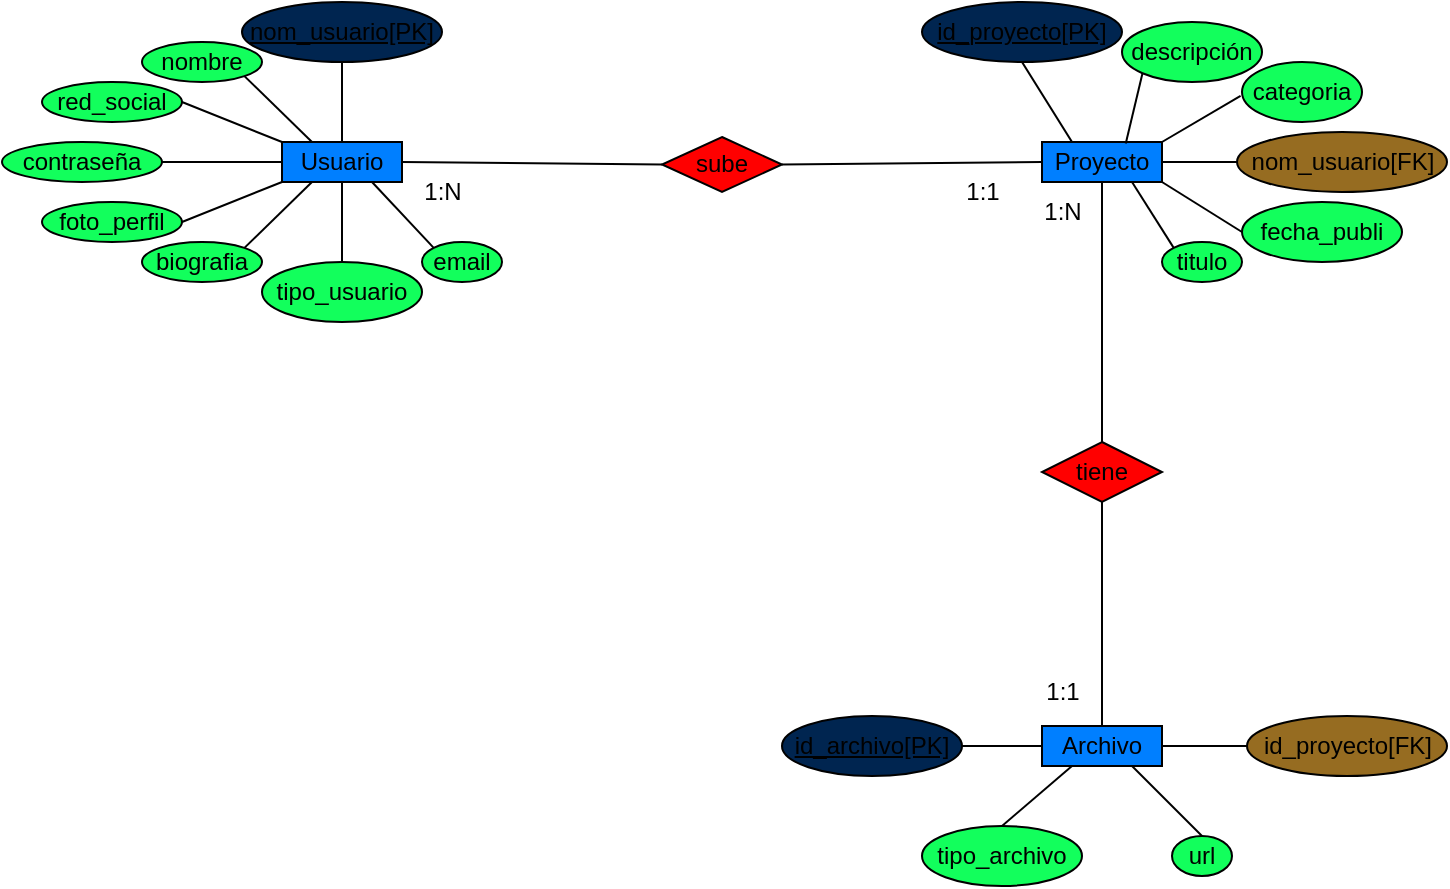 <mxfile version="26.2.2">
  <diagram name="Página-1" id="TnbXTrVnxQqt2jT1dhlX">
    <mxGraphModel dx="804" dy="644" grid="1" gridSize="10" guides="1" tooltips="1" connect="1" arrows="1" fold="1" page="1" pageScale="1" pageWidth="827" pageHeight="1169" math="0" shadow="0">
      <root>
        <mxCell id="0" />
        <mxCell id="1" parent="0" />
        <mxCell id="JfWupT9aOfTqp0W9InVs-1" value="Usuario" style="rounded=0;whiteSpace=wrap;html=1;fillColor=#007FFF;" parent="1" vertex="1">
          <mxGeometry x="180" y="110" width="60" height="20" as="geometry" />
        </mxCell>
        <mxCell id="JfWupT9aOfTqp0W9InVs-2" value="Proyecto" style="rounded=0;whiteSpace=wrap;html=1;fillColor=#007FFF;" parent="1" vertex="1">
          <mxGeometry x="560" y="110" width="60" height="20" as="geometry" />
        </mxCell>
        <mxCell id="JfWupT9aOfTqp0W9InVs-3" value="Archivo" style="rounded=0;whiteSpace=wrap;html=1;fillColor=#007FFF;" parent="1" vertex="1">
          <mxGeometry x="560" y="402" width="60" height="20" as="geometry" />
        </mxCell>
        <mxCell id="JfWupT9aOfTqp0W9InVs-4" value="&lt;u&gt;nom_usuario[PK]&lt;/u&gt;" style="ellipse;whiteSpace=wrap;html=1;fillColor=#002550;" parent="1" vertex="1">
          <mxGeometry x="160" y="40" width="100" height="30" as="geometry" />
        </mxCell>
        <mxCell id="JfWupT9aOfTqp0W9InVs-5" value="nombre" style="ellipse;whiteSpace=wrap;html=1;fillColor=#12FF5C;" parent="1" vertex="1">
          <mxGeometry x="110" y="60" width="60" height="20" as="geometry" />
        </mxCell>
        <mxCell id="JfWupT9aOfTqp0W9InVs-6" value="email" style="ellipse;whiteSpace=wrap;html=1;fillColor=#12FF5C;" parent="1" vertex="1">
          <mxGeometry x="250" y="160" width="40" height="20" as="geometry" />
        </mxCell>
        <mxCell id="JfWupT9aOfTqp0W9InVs-7" value="contraseña" style="ellipse;whiteSpace=wrap;html=1;fillColor=#12FF5C;" parent="1" vertex="1">
          <mxGeometry x="40" y="110" width="80" height="20" as="geometry" />
        </mxCell>
        <mxCell id="JfWupT9aOfTqp0W9InVs-8" value="tipo_usuario" style="ellipse;whiteSpace=wrap;html=1;fillColor=#12FF5C;" parent="1" vertex="1">
          <mxGeometry x="170" y="170" width="80" height="30" as="geometry" />
        </mxCell>
        <mxCell id="JfWupT9aOfTqp0W9InVs-9" value="foto_perfil" style="ellipse;whiteSpace=wrap;html=1;fillColor=#12FF5C;" parent="1" vertex="1">
          <mxGeometry x="60" y="140" width="70" height="20" as="geometry" />
        </mxCell>
        <mxCell id="JfWupT9aOfTqp0W9InVs-10" value="biografia" style="ellipse;whiteSpace=wrap;html=1;fillColor=#12FF5C;" parent="1" vertex="1">
          <mxGeometry x="110" y="160" width="60" height="20" as="geometry" />
        </mxCell>
        <mxCell id="JfWupT9aOfTqp0W9InVs-11" value="red_social" style="ellipse;whiteSpace=wrap;html=1;fillColor=#12FF5C;" parent="1" vertex="1">
          <mxGeometry x="60" y="80" width="70" height="20" as="geometry" />
        </mxCell>
        <mxCell id="JfWupT9aOfTqp0W9InVs-12" value="" style="endArrow=none;html=1;rounded=0;entryX=1;entryY=0.5;entryDx=0;entryDy=0;exitX=0;exitY=0.5;exitDx=0;exitDy=0;fillColor=#12FF5C;" parent="1" source="JfWupT9aOfTqp0W9InVs-1" target="JfWupT9aOfTqp0W9InVs-7" edge="1">
          <mxGeometry width="50" height="50" relative="1" as="geometry">
            <mxPoint x="140" y="160" as="sourcePoint" />
            <mxPoint x="190" y="110" as="targetPoint" />
          </mxGeometry>
        </mxCell>
        <mxCell id="JfWupT9aOfTqp0W9InVs-13" value="" style="endArrow=none;html=1;rounded=0;entryX=1;entryY=0.5;entryDx=0;entryDy=0;exitX=0;exitY=0;exitDx=0;exitDy=0;fillColor=#12FF5C;" parent="1" source="JfWupT9aOfTqp0W9InVs-1" target="JfWupT9aOfTqp0W9InVs-11" edge="1">
          <mxGeometry width="50" height="50" relative="1" as="geometry">
            <mxPoint x="190" y="130" as="sourcePoint" />
            <mxPoint x="130" y="130" as="targetPoint" />
          </mxGeometry>
        </mxCell>
        <mxCell id="JfWupT9aOfTqp0W9InVs-14" value="" style="endArrow=none;html=1;rounded=0;entryX=1;entryY=1;entryDx=0;entryDy=0;exitX=0.25;exitY=0;exitDx=0;exitDy=0;fillColor=#12FF5C;" parent="1" source="JfWupT9aOfTqp0W9InVs-1" target="JfWupT9aOfTqp0W9InVs-5" edge="1">
          <mxGeometry width="50" height="50" relative="1" as="geometry">
            <mxPoint x="200" y="140" as="sourcePoint" />
            <mxPoint x="140" y="140" as="targetPoint" />
          </mxGeometry>
        </mxCell>
        <mxCell id="JfWupT9aOfTqp0W9InVs-15" value="" style="endArrow=none;html=1;rounded=0;entryX=1;entryY=0.5;entryDx=0;entryDy=0;exitX=0;exitY=1;exitDx=0;exitDy=0;fillColor=#12FF5C;" parent="1" source="JfWupT9aOfTqp0W9InVs-1" target="JfWupT9aOfTqp0W9InVs-9" edge="1">
          <mxGeometry width="50" height="50" relative="1" as="geometry">
            <mxPoint x="210" y="150" as="sourcePoint" />
            <mxPoint x="150" y="150" as="targetPoint" />
          </mxGeometry>
        </mxCell>
        <mxCell id="JfWupT9aOfTqp0W9InVs-16" value="" style="endArrow=none;html=1;rounded=0;exitX=0.25;exitY=1;exitDx=0;exitDy=0;entryX=1;entryY=0;entryDx=0;entryDy=0;fillColor=#12FF5C;" parent="1" source="JfWupT9aOfTqp0W9InVs-1" target="JfWupT9aOfTqp0W9InVs-10" edge="1">
          <mxGeometry width="50" height="50" relative="1" as="geometry">
            <mxPoint x="220" y="160" as="sourcePoint" />
            <mxPoint x="170" y="150" as="targetPoint" />
          </mxGeometry>
        </mxCell>
        <mxCell id="JfWupT9aOfTqp0W9InVs-17" value="" style="endArrow=none;html=1;rounded=0;entryX=0.5;entryY=1;entryDx=0;entryDy=0;exitX=0.5;exitY=0;exitDx=0;exitDy=0;fillColor=#12FF5C;" parent="1" source="JfWupT9aOfTqp0W9InVs-8" target="JfWupT9aOfTqp0W9InVs-1" edge="1">
          <mxGeometry width="50" height="50" relative="1" as="geometry">
            <mxPoint x="240" y="149.88" as="sourcePoint" />
            <mxPoint x="180" y="149.88" as="targetPoint" />
          </mxGeometry>
        </mxCell>
        <mxCell id="JfWupT9aOfTqp0W9InVs-18" value="" style="endArrow=none;html=1;rounded=0;entryX=0.5;entryY=1;entryDx=0;entryDy=0;exitX=0.5;exitY=0;exitDx=0;exitDy=0;fillColor=#12FF5C;" parent="1" source="JfWupT9aOfTqp0W9InVs-1" target="JfWupT9aOfTqp0W9InVs-4" edge="1">
          <mxGeometry width="50" height="50" relative="1" as="geometry">
            <mxPoint x="270" y="80" as="sourcePoint" />
            <mxPoint x="210" y="80" as="targetPoint" />
          </mxGeometry>
        </mxCell>
        <mxCell id="JfWupT9aOfTqp0W9InVs-19" value="" style="endArrow=none;html=1;rounded=0;exitX=0;exitY=0;exitDx=0;exitDy=0;entryX=0.75;entryY=1;entryDx=0;entryDy=0;fillColor=#12FF5C;" parent="1" source="JfWupT9aOfTqp0W9InVs-6" target="JfWupT9aOfTqp0W9InVs-1" edge="1">
          <mxGeometry width="50" height="50" relative="1" as="geometry">
            <mxPoint x="290" y="140" as="sourcePoint" />
            <mxPoint x="230" y="140" as="targetPoint" />
          </mxGeometry>
        </mxCell>
        <mxCell id="JfWupT9aOfTqp0W9InVs-20" value="sube" style="rhombus;whiteSpace=wrap;html=1;fillColor=#FF0000;" parent="1" vertex="1">
          <mxGeometry x="370" y="107.5" width="60" height="27.5" as="geometry" />
        </mxCell>
        <mxCell id="JfWupT9aOfTqp0W9InVs-21" value="&lt;u&gt;id_proyecto[PK]&lt;/u&gt;" style="ellipse;whiteSpace=wrap;html=1;fillColor=#002550;" parent="1" vertex="1">
          <mxGeometry x="500" y="40" width="100" height="30" as="geometry" />
        </mxCell>
        <mxCell id="JfWupT9aOfTqp0W9InVs-22" value="nom_usuario[FK]" style="ellipse;whiteSpace=wrap;html=1;fillColor=#966C21;" parent="1" vertex="1">
          <mxGeometry x="657.5" y="105" width="105" height="30" as="geometry" />
        </mxCell>
        <mxCell id="JfWupT9aOfTqp0W9InVs-23" value="titulo" style="ellipse;whiteSpace=wrap;html=1;fillColor=#12FF5C;" parent="1" vertex="1">
          <mxGeometry x="620" y="160" width="40" height="20" as="geometry" />
        </mxCell>
        <mxCell id="JfWupT9aOfTqp0W9InVs-24" value="descripción" style="ellipse;whiteSpace=wrap;html=1;fillColor=#12FF5C;" parent="1" vertex="1">
          <mxGeometry x="600" y="50" width="70" height="30" as="geometry" />
        </mxCell>
        <mxCell id="JfWupT9aOfTqp0W9InVs-25" value="categoria" style="ellipse;whiteSpace=wrap;html=1;fillColor=#12FF5C;" parent="1" vertex="1">
          <mxGeometry x="660" y="70" width="60" height="30" as="geometry" />
        </mxCell>
        <mxCell id="JfWupT9aOfTqp0W9InVs-26" value="fecha_publi" style="ellipse;whiteSpace=wrap;html=1;fillColor=#12FF5C;" parent="1" vertex="1">
          <mxGeometry x="660" y="140" width="80" height="30" as="geometry" />
        </mxCell>
        <mxCell id="JfWupT9aOfTqp0W9InVs-27" value="" style="endArrow=none;html=1;rounded=0;entryX=0;entryY=0;entryDx=0;entryDy=0;exitX=0.75;exitY=1;exitDx=0;exitDy=0;fillColor=#12FF5C;" parent="1" source="JfWupT9aOfTqp0W9InVs-2" target="JfWupT9aOfTqp0W9InVs-23" edge="1">
          <mxGeometry width="50" height="50" relative="1" as="geometry">
            <mxPoint x="570" y="180" as="sourcePoint" />
            <mxPoint x="620" y="130" as="targetPoint" />
          </mxGeometry>
        </mxCell>
        <mxCell id="JfWupT9aOfTqp0W9InVs-28" value="" style="endArrow=none;html=1;rounded=0;exitX=0;exitY=0.5;exitDx=0;exitDy=0;entryX=1;entryY=1;entryDx=0;entryDy=0;fillColor=#12FF5C;" parent="1" source="JfWupT9aOfTqp0W9InVs-26" target="JfWupT9aOfTqp0W9InVs-2" edge="1">
          <mxGeometry width="50" height="50" relative="1" as="geometry">
            <mxPoint x="630" y="150" as="sourcePoint" />
            <mxPoint x="680" y="100" as="targetPoint" />
          </mxGeometry>
        </mxCell>
        <mxCell id="JfWupT9aOfTqp0W9InVs-29" value="" style="endArrow=none;html=1;rounded=0;entryX=0;entryY=0.5;entryDx=0;entryDy=0;exitX=1;exitY=0.5;exitDx=0;exitDy=0;fillColor=#12FF5C;" parent="1" source="JfWupT9aOfTqp0W9InVs-2" target="JfWupT9aOfTqp0W9InVs-22" edge="1">
          <mxGeometry width="50" height="50" relative="1" as="geometry">
            <mxPoint x="630" y="150" as="sourcePoint" />
            <mxPoint x="680" y="100" as="targetPoint" />
          </mxGeometry>
        </mxCell>
        <mxCell id="JfWupT9aOfTqp0W9InVs-30" value="" style="endArrow=none;html=1;rounded=0;entryX=-0.012;entryY=0.565;entryDx=0;entryDy=0;entryPerimeter=0;exitX=1;exitY=0;exitDx=0;exitDy=0;fillColor=#12FF5C;" parent="1" source="JfWupT9aOfTqp0W9InVs-2" target="JfWupT9aOfTqp0W9InVs-25" edge="1">
          <mxGeometry width="50" height="50" relative="1" as="geometry">
            <mxPoint x="630" y="150" as="sourcePoint" />
            <mxPoint x="680" y="100" as="targetPoint" />
          </mxGeometry>
        </mxCell>
        <mxCell id="JfWupT9aOfTqp0W9InVs-31" value="" style="endArrow=none;html=1;rounded=0;entryX=0;entryY=1;entryDx=0;entryDy=0;exitX=0.698;exitY=0.039;exitDx=0;exitDy=0;exitPerimeter=0;fillColor=#12FF5C;" parent="1" source="JfWupT9aOfTqp0W9InVs-2" target="JfWupT9aOfTqp0W9InVs-24" edge="1">
          <mxGeometry width="50" height="50" relative="1" as="geometry">
            <mxPoint x="610" y="140" as="sourcePoint" />
            <mxPoint x="660" y="90" as="targetPoint" />
          </mxGeometry>
        </mxCell>
        <mxCell id="JfWupT9aOfTqp0W9InVs-32" value="" style="endArrow=none;html=1;rounded=0;entryX=0.5;entryY=1;entryDx=0;entryDy=0;exitX=0.25;exitY=0;exitDx=0;exitDy=0;fillColor=#12FF5C;" parent="1" source="JfWupT9aOfTqp0W9InVs-2" target="JfWupT9aOfTqp0W9InVs-21" edge="1">
          <mxGeometry width="50" height="50" relative="1" as="geometry">
            <mxPoint x="580" y="130" as="sourcePoint" />
            <mxPoint x="630" y="80" as="targetPoint" />
          </mxGeometry>
        </mxCell>
        <mxCell id="JfWupT9aOfTqp0W9InVs-33" value="" style="endArrow=none;html=1;rounded=0;exitX=1;exitY=0.5;exitDx=0;exitDy=0;entryX=0;entryY=0.5;entryDx=0;entryDy=0;" parent="1" source="JfWupT9aOfTqp0W9InVs-1" target="JfWupT9aOfTqp0W9InVs-20" edge="1">
          <mxGeometry width="50" height="50" relative="1" as="geometry">
            <mxPoint x="440" y="130" as="sourcePoint" />
            <mxPoint x="490" y="80" as="targetPoint" />
          </mxGeometry>
        </mxCell>
        <mxCell id="JfWupT9aOfTqp0W9InVs-34" value="" style="endArrow=none;html=1;rounded=0;exitX=1;exitY=0.5;exitDx=0;exitDy=0;entryX=0;entryY=0.5;entryDx=0;entryDy=0;" parent="1" source="JfWupT9aOfTqp0W9InVs-20" target="JfWupT9aOfTqp0W9InVs-2" edge="1">
          <mxGeometry width="50" height="50" relative="1" as="geometry">
            <mxPoint x="400" y="130" as="sourcePoint" />
            <mxPoint x="450" y="80" as="targetPoint" />
          </mxGeometry>
        </mxCell>
        <mxCell id="JfWupT9aOfTqp0W9InVs-38" value="&lt;u&gt;id_archivo[PK]&lt;/u&gt;" style="ellipse;whiteSpace=wrap;html=1;fillColor=#002550;" parent="1" vertex="1">
          <mxGeometry x="430" y="397" width="90" height="30" as="geometry" />
        </mxCell>
        <mxCell id="JfWupT9aOfTqp0W9InVs-39" value="id_proyecto[FK]" style="ellipse;whiteSpace=wrap;html=1;fillColor=#966C21;" parent="1" vertex="1">
          <mxGeometry x="662.5" y="397" width="100" height="30" as="geometry" />
        </mxCell>
        <mxCell id="JfWupT9aOfTqp0W9InVs-40" value="tipo_archivo" style="ellipse;whiteSpace=wrap;html=1;fillColor=#12FF5C;" parent="1" vertex="1">
          <mxGeometry x="500" y="452" width="80" height="30" as="geometry" />
        </mxCell>
        <mxCell id="JfWupT9aOfTqp0W9InVs-41" value="url" style="ellipse;whiteSpace=wrap;html=1;fillColor=#12FF5C;" parent="1" vertex="1">
          <mxGeometry x="625" y="457" width="30" height="20" as="geometry" />
        </mxCell>
        <mxCell id="JfWupT9aOfTqp0W9InVs-42" value="" style="endArrow=none;html=1;rounded=0;entryX=1;entryY=0.5;entryDx=0;entryDy=0;exitX=0;exitY=0.5;exitDx=0;exitDy=0;fillColor=#12FF5C;" parent="1" source="JfWupT9aOfTqp0W9InVs-3" target="JfWupT9aOfTqp0W9InVs-38" edge="1">
          <mxGeometry width="50" height="50" relative="1" as="geometry">
            <mxPoint x="570" y="452" as="sourcePoint" />
            <mxPoint x="620" y="402" as="targetPoint" />
          </mxGeometry>
        </mxCell>
        <mxCell id="JfWupT9aOfTqp0W9InVs-43" value="" style="endArrow=none;html=1;rounded=0;exitX=0.5;exitY=0;exitDx=0;exitDy=0;entryX=0.25;entryY=1;entryDx=0;entryDy=0;fillColor=#12FF5C;" parent="1" source="JfWupT9aOfTqp0W9InVs-40" target="JfWupT9aOfTqp0W9InVs-3" edge="1">
          <mxGeometry width="50" height="50" relative="1" as="geometry">
            <mxPoint x="520" y="472" as="sourcePoint" />
            <mxPoint x="570" y="422" as="targetPoint" />
          </mxGeometry>
        </mxCell>
        <mxCell id="JfWupT9aOfTqp0W9InVs-44" value="" style="endArrow=none;html=1;rounded=0;entryX=0.75;entryY=1;entryDx=0;entryDy=0;exitX=0.5;exitY=0;exitDx=0;exitDy=0;fillColor=#12FF5C;" parent="1" source="JfWupT9aOfTqp0W9InVs-41" target="JfWupT9aOfTqp0W9InVs-3" edge="1">
          <mxGeometry width="50" height="50" relative="1" as="geometry">
            <mxPoint x="600" y="482" as="sourcePoint" />
            <mxPoint x="650" y="432" as="targetPoint" />
          </mxGeometry>
        </mxCell>
        <mxCell id="JfWupT9aOfTqp0W9InVs-45" value="" style="endArrow=none;html=1;rounded=0;exitX=1;exitY=0.5;exitDx=0;exitDy=0;entryX=0;entryY=0.5;entryDx=0;entryDy=0;fillColor=#12FF5C;" parent="1" source="JfWupT9aOfTqp0W9InVs-3" target="JfWupT9aOfTqp0W9InVs-39" edge="1">
          <mxGeometry width="50" height="50" relative="1" as="geometry">
            <mxPoint x="630" y="422" as="sourcePoint" />
            <mxPoint x="680" y="372" as="targetPoint" />
          </mxGeometry>
        </mxCell>
        <mxCell id="JfWupT9aOfTqp0W9InVs-46" value="1:N" style="text;html=1;align=center;verticalAlign=middle;resizable=0;points=[];autosize=1;strokeColor=none;fillColor=none;" parent="1" vertex="1">
          <mxGeometry x="240" y="120" width="40" height="30" as="geometry" />
        </mxCell>
        <mxCell id="JfWupT9aOfTqp0W9InVs-47" value="1:1" style="text;html=1;align=center;verticalAlign=middle;resizable=0;points=[];autosize=1;strokeColor=none;fillColor=none;" parent="1" vertex="1">
          <mxGeometry x="510" y="120" width="40" height="30" as="geometry" />
        </mxCell>
        <mxCell id="JfWupT9aOfTqp0W9InVs-48" value="1:N" style="text;html=1;align=center;verticalAlign=middle;resizable=0;points=[];autosize=1;strokeColor=none;fillColor=none;" parent="1" vertex="1">
          <mxGeometry x="550" y="130" width="40" height="30" as="geometry" />
        </mxCell>
        <mxCell id="JfWupT9aOfTqp0W9InVs-50" value="1:1" style="text;html=1;align=center;verticalAlign=middle;resizable=0;points=[];autosize=1;strokeColor=none;fillColor=none;" parent="1" vertex="1">
          <mxGeometry x="550" y="370" width="40" height="30" as="geometry" />
        </mxCell>
        <mxCell id="JfWupT9aOfTqp0W9InVs-51" value="tiene" style="rhombus;whiteSpace=wrap;html=1;fillColor=#FF0000;" parent="1" vertex="1">
          <mxGeometry x="560" y="260" width="60" height="30" as="geometry" />
        </mxCell>
        <mxCell id="JfWupT9aOfTqp0W9InVs-52" value="" style="endArrow=none;html=1;rounded=0;entryX=0.5;entryY=1;entryDx=0;entryDy=0;exitX=0.5;exitY=0;exitDx=0;exitDy=0;" parent="1" source="JfWupT9aOfTqp0W9InVs-51" target="JfWupT9aOfTqp0W9InVs-2" edge="1">
          <mxGeometry width="50" height="50" relative="1" as="geometry">
            <mxPoint x="540" y="230" as="sourcePoint" />
            <mxPoint x="610" y="200" as="targetPoint" />
          </mxGeometry>
        </mxCell>
        <mxCell id="JfWupT9aOfTqp0W9InVs-53" value="" style="endArrow=none;html=1;rounded=0;exitX=0.5;exitY=0;exitDx=0;exitDy=0;entryX=0.5;entryY=1;entryDx=0;entryDy=0;" parent="1" source="JfWupT9aOfTqp0W9InVs-3" target="JfWupT9aOfTqp0W9InVs-51" edge="1">
          <mxGeometry width="50" height="50" relative="1" as="geometry">
            <mxPoint x="600" y="370" as="sourcePoint" />
            <mxPoint x="650" y="320" as="targetPoint" />
          </mxGeometry>
        </mxCell>
      </root>
    </mxGraphModel>
  </diagram>
</mxfile>
